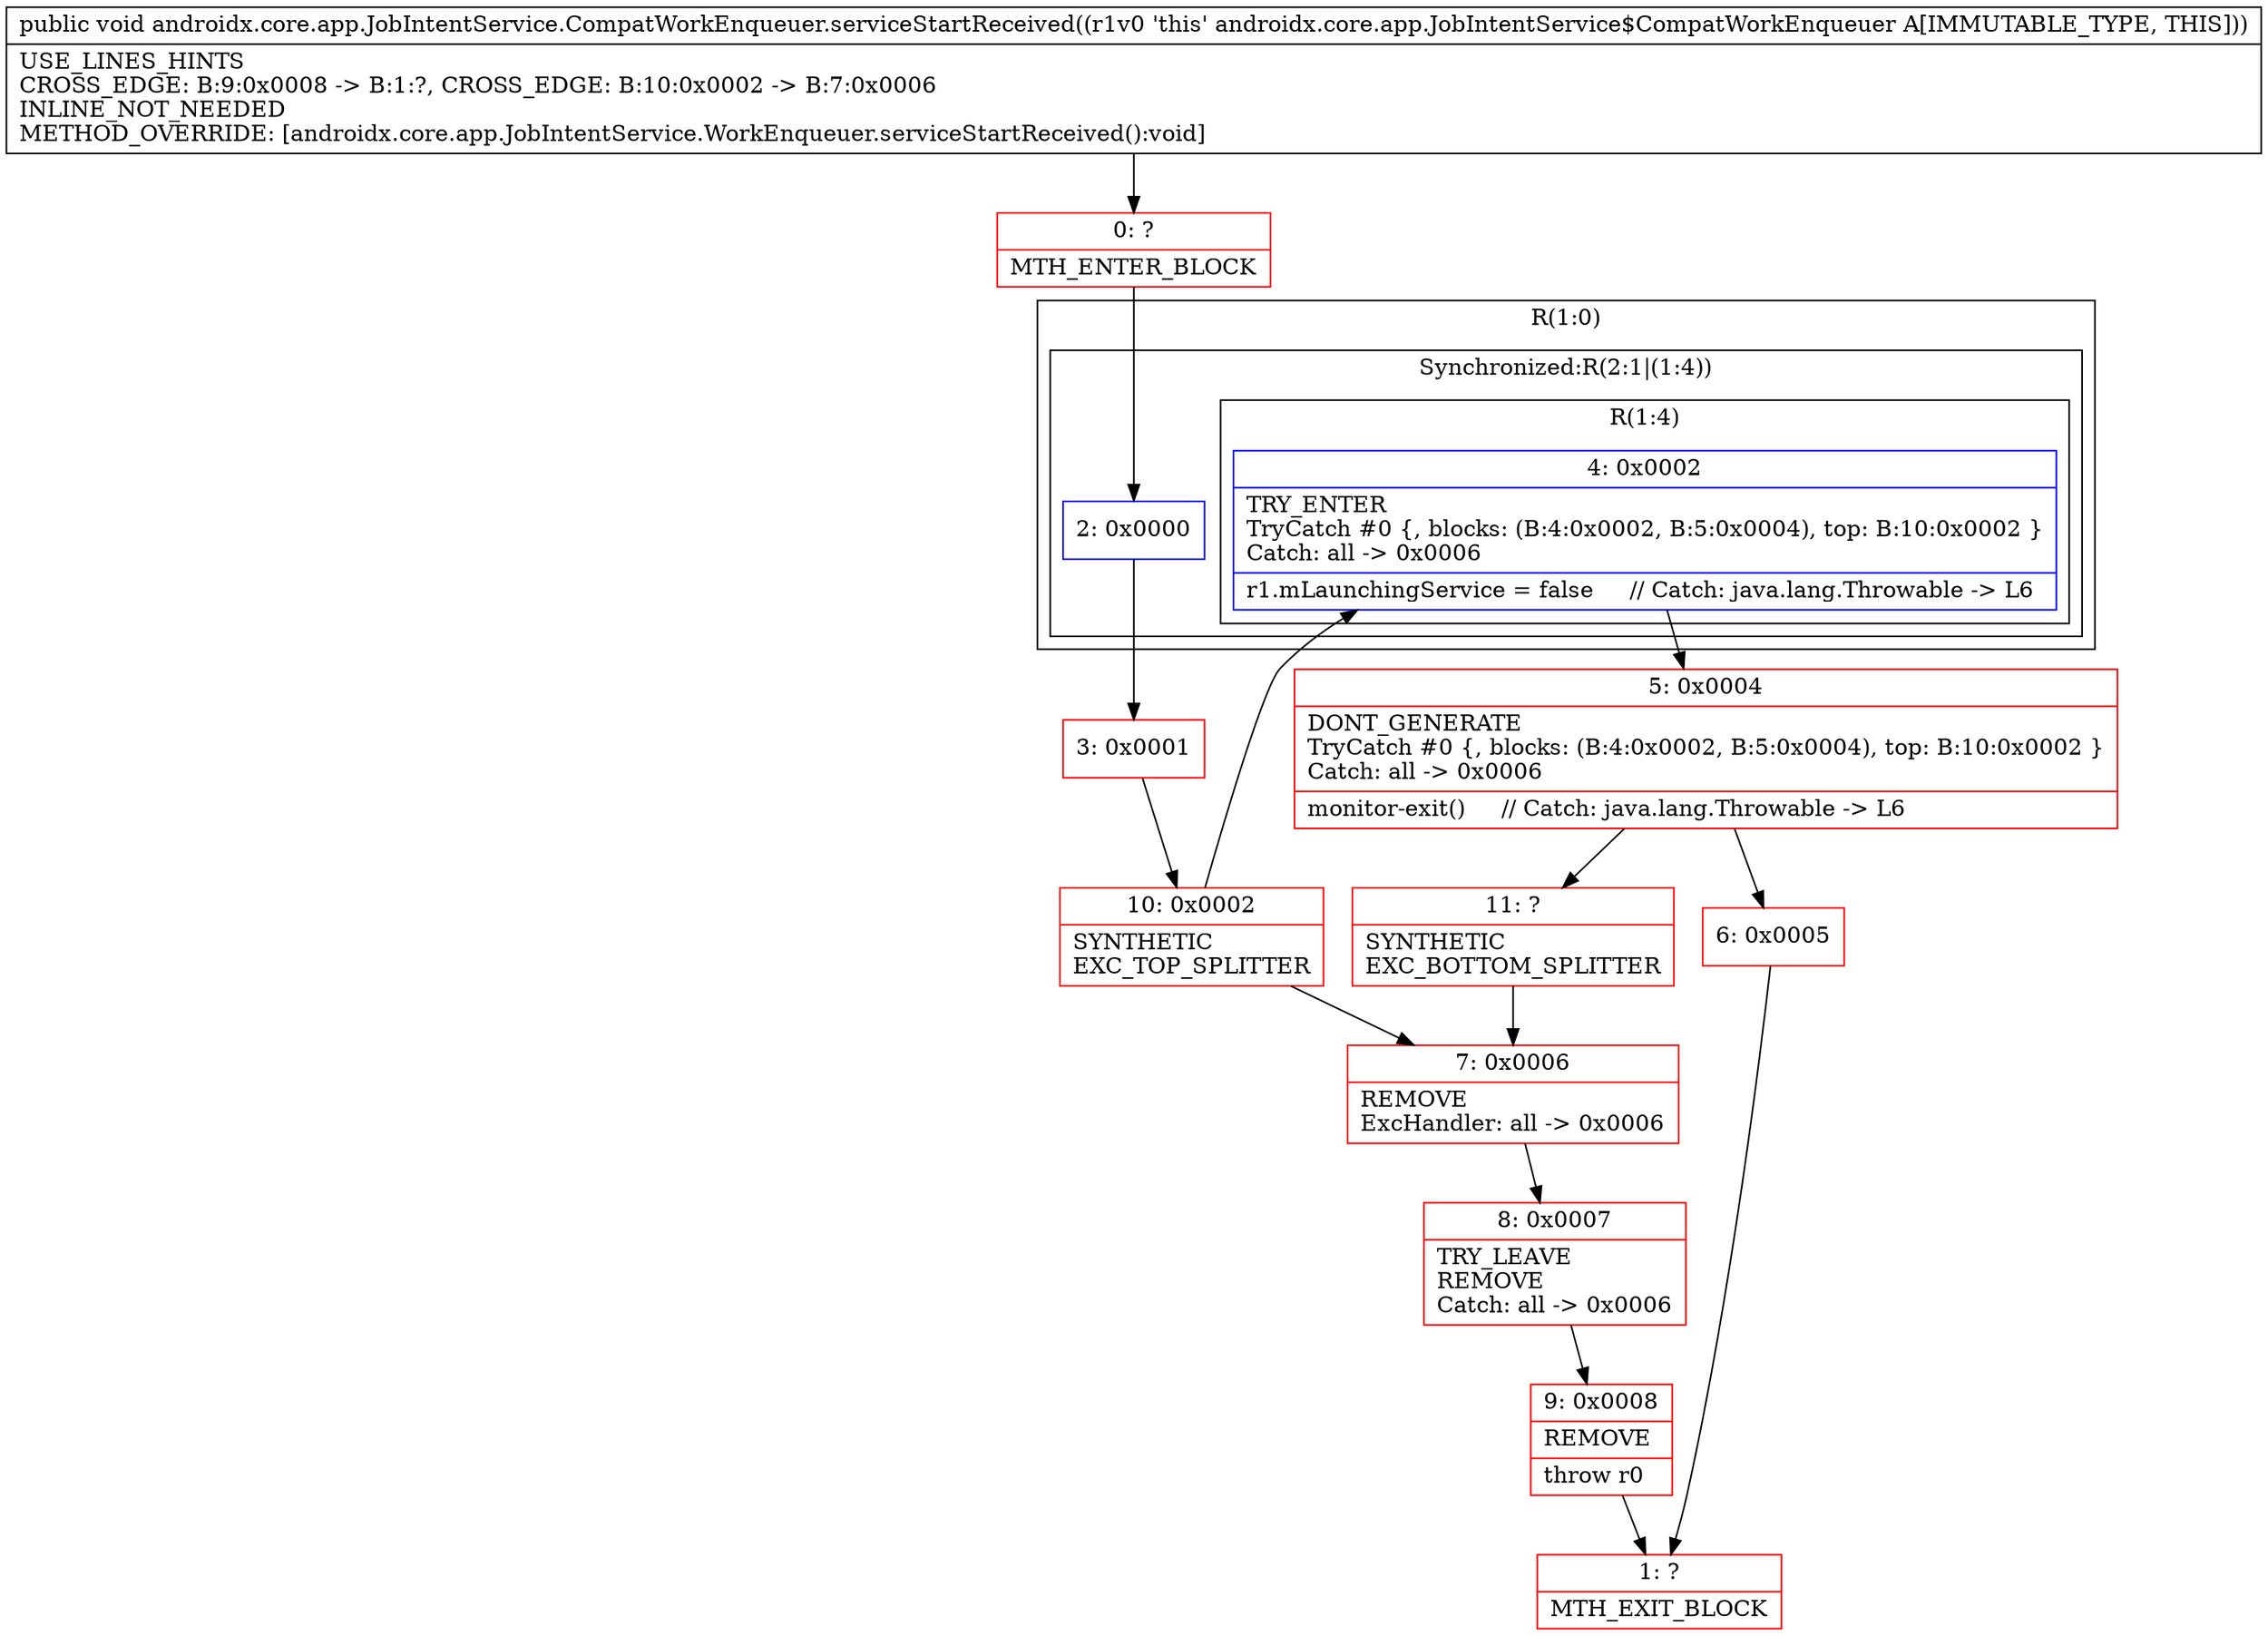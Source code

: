 digraph "CFG forandroidx.core.app.JobIntentService.CompatWorkEnqueuer.serviceStartReceived()V" {
subgraph cluster_Region_2135601032 {
label = "R(1:0)";
node [shape=record,color=blue];
subgraph cluster_SynchronizedRegion_1673724389 {
label = "Synchronized:R(2:1|(1:4))";
node [shape=record,color=blue];
Node_2 [shape=record,label="{2\:\ 0x0000}"];
subgraph cluster_Region_1459951269 {
label = "R(1:4)";
node [shape=record,color=blue];
Node_4 [shape=record,label="{4\:\ 0x0002|TRY_ENTER\lTryCatch #0 \{, blocks: (B:4:0x0002, B:5:0x0004), top: B:10:0x0002 \}\lCatch: all \-\> 0x0006\l|r1.mLaunchingService = false     \/\/ Catch: java.lang.Throwable \-\> L6\l}"];
}
}
}
Node_0 [shape=record,color=red,label="{0\:\ ?|MTH_ENTER_BLOCK\l}"];
Node_3 [shape=record,color=red,label="{3\:\ 0x0001}"];
Node_10 [shape=record,color=red,label="{10\:\ 0x0002|SYNTHETIC\lEXC_TOP_SPLITTER\l}"];
Node_5 [shape=record,color=red,label="{5\:\ 0x0004|DONT_GENERATE\lTryCatch #0 \{, blocks: (B:4:0x0002, B:5:0x0004), top: B:10:0x0002 \}\lCatch: all \-\> 0x0006\l|monitor\-exit()     \/\/ Catch: java.lang.Throwable \-\> L6\l}"];
Node_6 [shape=record,color=red,label="{6\:\ 0x0005}"];
Node_1 [shape=record,color=red,label="{1\:\ ?|MTH_EXIT_BLOCK\l}"];
Node_11 [shape=record,color=red,label="{11\:\ ?|SYNTHETIC\lEXC_BOTTOM_SPLITTER\l}"];
Node_7 [shape=record,color=red,label="{7\:\ 0x0006|REMOVE\lExcHandler: all \-\> 0x0006\l}"];
Node_8 [shape=record,color=red,label="{8\:\ 0x0007|TRY_LEAVE\lREMOVE\lCatch: all \-\> 0x0006\l}"];
Node_9 [shape=record,color=red,label="{9\:\ 0x0008|REMOVE\l|throw r0\l}"];
MethodNode[shape=record,label="{public void androidx.core.app.JobIntentService.CompatWorkEnqueuer.serviceStartReceived((r1v0 'this' androidx.core.app.JobIntentService$CompatWorkEnqueuer A[IMMUTABLE_TYPE, THIS]))  | USE_LINES_HINTS\lCROSS_EDGE: B:9:0x0008 \-\> B:1:?, CROSS_EDGE: B:10:0x0002 \-\> B:7:0x0006\lINLINE_NOT_NEEDED\lMETHOD_OVERRIDE: [androidx.core.app.JobIntentService.WorkEnqueuer.serviceStartReceived():void]\l}"];
MethodNode -> Node_0;Node_2 -> Node_3;
Node_4 -> Node_5;
Node_0 -> Node_2;
Node_3 -> Node_10;
Node_10 -> Node_4;
Node_10 -> Node_7;
Node_5 -> Node_6;
Node_5 -> Node_11;
Node_6 -> Node_1;
Node_11 -> Node_7;
Node_7 -> Node_8;
Node_8 -> Node_9;
Node_9 -> Node_1;
}

